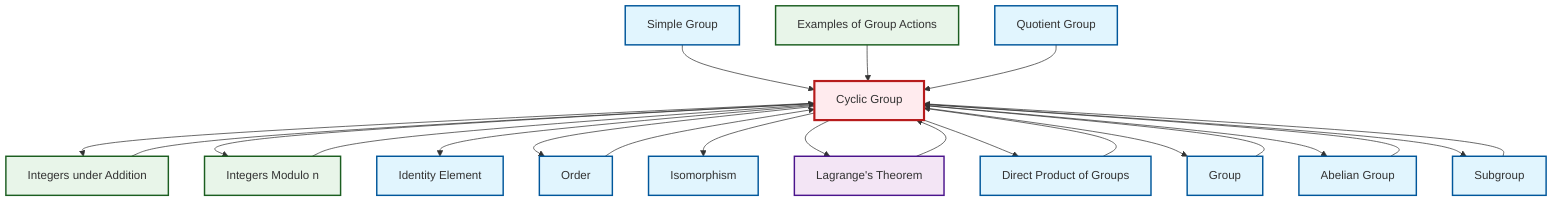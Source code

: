 graph TD
    classDef definition fill:#e1f5fe,stroke:#01579b,stroke-width:2px
    classDef theorem fill:#f3e5f5,stroke:#4a148c,stroke-width:2px
    classDef axiom fill:#fff3e0,stroke:#e65100,stroke-width:2px
    classDef example fill:#e8f5e9,stroke:#1b5e20,stroke-width:2px
    classDef current fill:#ffebee,stroke:#b71c1c,stroke-width:3px
    ex-group-action-examples["Examples of Group Actions"]:::example
    ex-quotient-integers-mod-n["Integers Modulo n"]:::example
    ex-integers-addition["Integers under Addition"]:::example
    def-identity-element["Identity Element"]:::definition
    def-direct-product["Direct Product of Groups"]:::definition
    def-subgroup["Subgroup"]:::definition
    def-simple-group["Simple Group"]:::definition
    def-quotient-group["Quotient Group"]:::definition
    def-cyclic-group["Cyclic Group"]:::definition
    def-order["Order"]:::definition
    def-abelian-group["Abelian Group"]:::definition
    thm-lagrange["Lagrange's Theorem"]:::theorem
    def-isomorphism["Isomorphism"]:::definition
    def-group["Group"]:::definition
    ex-quotient-integers-mod-n --> def-cyclic-group
    def-cyclic-group --> ex-integers-addition
    def-group --> def-cyclic-group
    def-cyclic-group --> ex-quotient-integers-mod-n
    def-cyclic-group --> def-identity-element
    ex-integers-addition --> def-cyclic-group
    def-cyclic-group --> def-order
    def-subgroup --> def-cyclic-group
    def-abelian-group --> def-cyclic-group
    def-simple-group --> def-cyclic-group
    def-cyclic-group --> def-isomorphism
    def-cyclic-group --> thm-lagrange
    def-cyclic-group --> def-direct-product
    def-order --> def-cyclic-group
    def-cyclic-group --> def-group
    def-direct-product --> def-cyclic-group
    def-cyclic-group --> def-abelian-group
    ex-group-action-examples --> def-cyclic-group
    thm-lagrange --> def-cyclic-group
    def-cyclic-group --> def-subgroup
    def-quotient-group --> def-cyclic-group
    class def-cyclic-group current